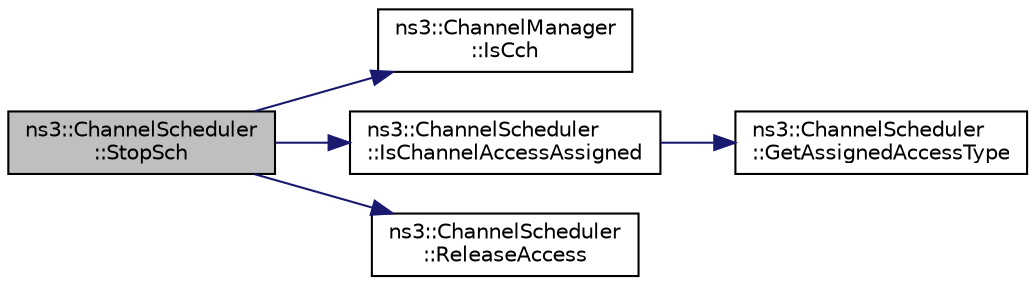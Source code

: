 digraph "ns3::ChannelScheduler::StopSch"
{
  edge [fontname="Helvetica",fontsize="10",labelfontname="Helvetica",labelfontsize="10"];
  node [fontname="Helvetica",fontsize="10",shape=record];
  rankdir="LR";
  Node1 [label="ns3::ChannelScheduler\l::StopSch",height=0.2,width=0.4,color="black", fillcolor="grey75", style="filled", fontcolor="black"];
  Node1 -> Node2 [color="midnightblue",fontsize="10",style="solid"];
  Node2 [label="ns3::ChannelManager\l::IsCch",height=0.2,width=0.4,color="black", fillcolor="white", style="filled",URL="$df/d17/classns3_1_1ChannelManager.html#a3d68a3f8099eaa381bdfddac4b7ccfa6"];
  Node1 -> Node3 [color="midnightblue",fontsize="10",style="solid"];
  Node3 [label="ns3::ChannelScheduler\l::IsChannelAccessAssigned",height=0.2,width=0.4,color="black", fillcolor="white", style="filled",URL="$d8/d91/classns3_1_1ChannelScheduler.html#a6cb7d46ab8c0fb6790abd1a765d82fa8"];
  Node3 -> Node4 [color="midnightblue",fontsize="10",style="solid"];
  Node4 [label="ns3::ChannelScheduler\l::GetAssignedAccessType",height=0.2,width=0.4,color="black", fillcolor="white", style="filled",URL="$d8/d91/classns3_1_1ChannelScheduler.html#a422ee6bde4c904f644facb94783e7e32"];
  Node1 -> Node5 [color="midnightblue",fontsize="10",style="solid"];
  Node5 [label="ns3::ChannelScheduler\l::ReleaseAccess",height=0.2,width=0.4,color="black", fillcolor="white", style="filled",URL="$d8/d91/classns3_1_1ChannelScheduler.html#acf0f97227d2908378394504bc8f615e9"];
}
